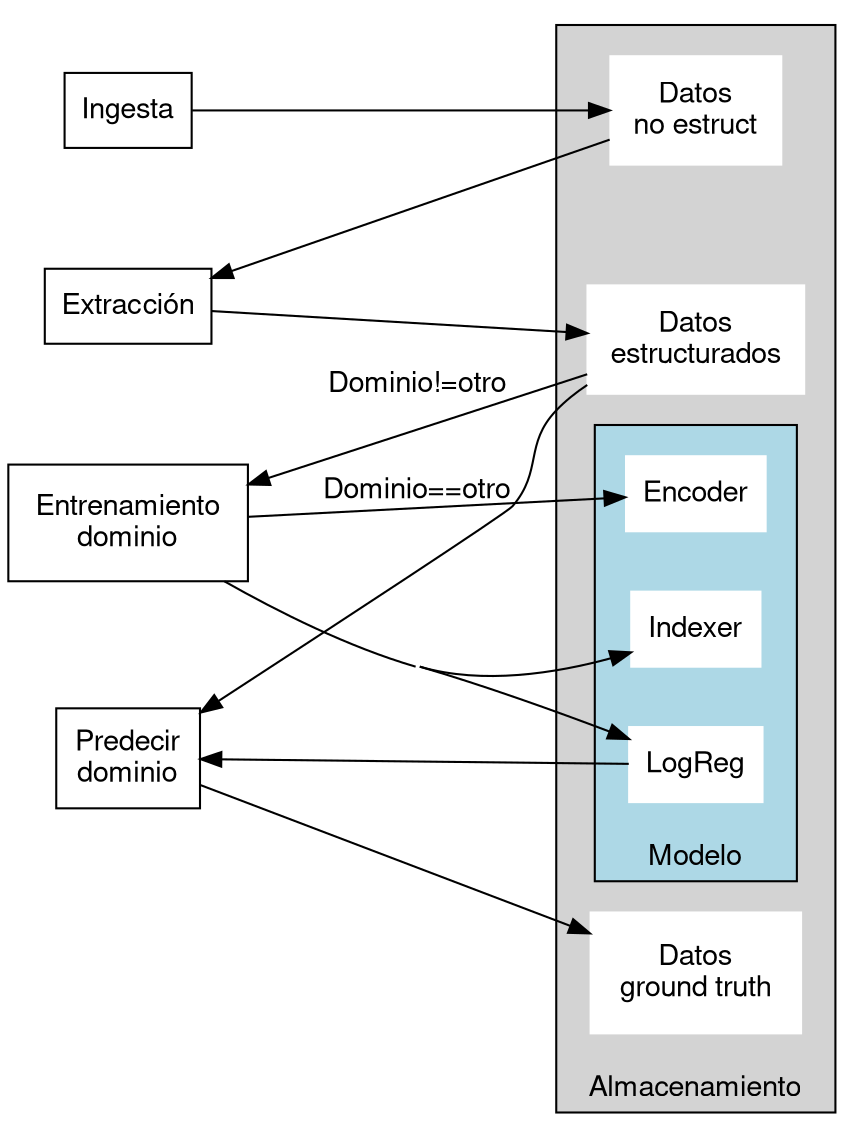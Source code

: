 digraph G {
  # dot -Tsvg file.gv -o file.sgv | kitty icat file.svg
 
  fontname="Helvetica,Arial,sans-serif"
  node [fontname="Helvetica,Arial,sans-serif"]
  edge [fontname="Helvetica,Arial,sans-serif"]
  concentrate=True;

  rankdir=LR;  
  node [shape=box]
  ranksep=1
  nodesep=0.4
  splines=true

  ingesta [label="Ingesta"];
  extract [label="Extracción"];
  train [label="Entrenamiento\ndominio", margin=0.18];


  subgraph cluster_0 {
    style=filled

    node [style=filled, color=white]
    label="Almacenamiento"margin=15
    labelloc="bottom";
    df_raw [label="Datos\nno estruct", margin=0.15]
    df_known [label="Datos\nestructurados", margin=0.15];

    subgraph cluster_1 {
      rankdir=TB
      style=filled
      bgcolor = lightblue;
      label="Modelo"
      labelloc="bottom"
      Encoder;
      Indexer;
      LogReg;
    }

    df_pred [label="Datos\nground truth", margin=0.20];
    { rank = same; df_raw; df_known; df_pred;}
  }

  predict [label="Predecir\ndominio", margin=0.13];

  # Asegurar orden
  ingesta -> extract [style=invis, nodesep=0.3];
  extract -> train [style=invis];
  train -> predict [style=invis];


  df_raw -> df_known [style=invis];
  #df_known -> Encoder [style=invis];
  #LogReg -> df_pred [style=invis];

  ingesta -> df_raw;
  df_raw -> extract;
  extract -> df_known;
  df_known -> train [label="Dominio!=otro"];
  train -> Encoder;
  train -> Indexer;
  train -> LogReg;
  LogReg -> predict;
  predict -> df_pred;
  df_known -> predict [label="Dominio==otro"];
  #df_known -> df_pred [label="!otro",bend=30];

  { rank = same; ingesta; extract; train; predict}
}

